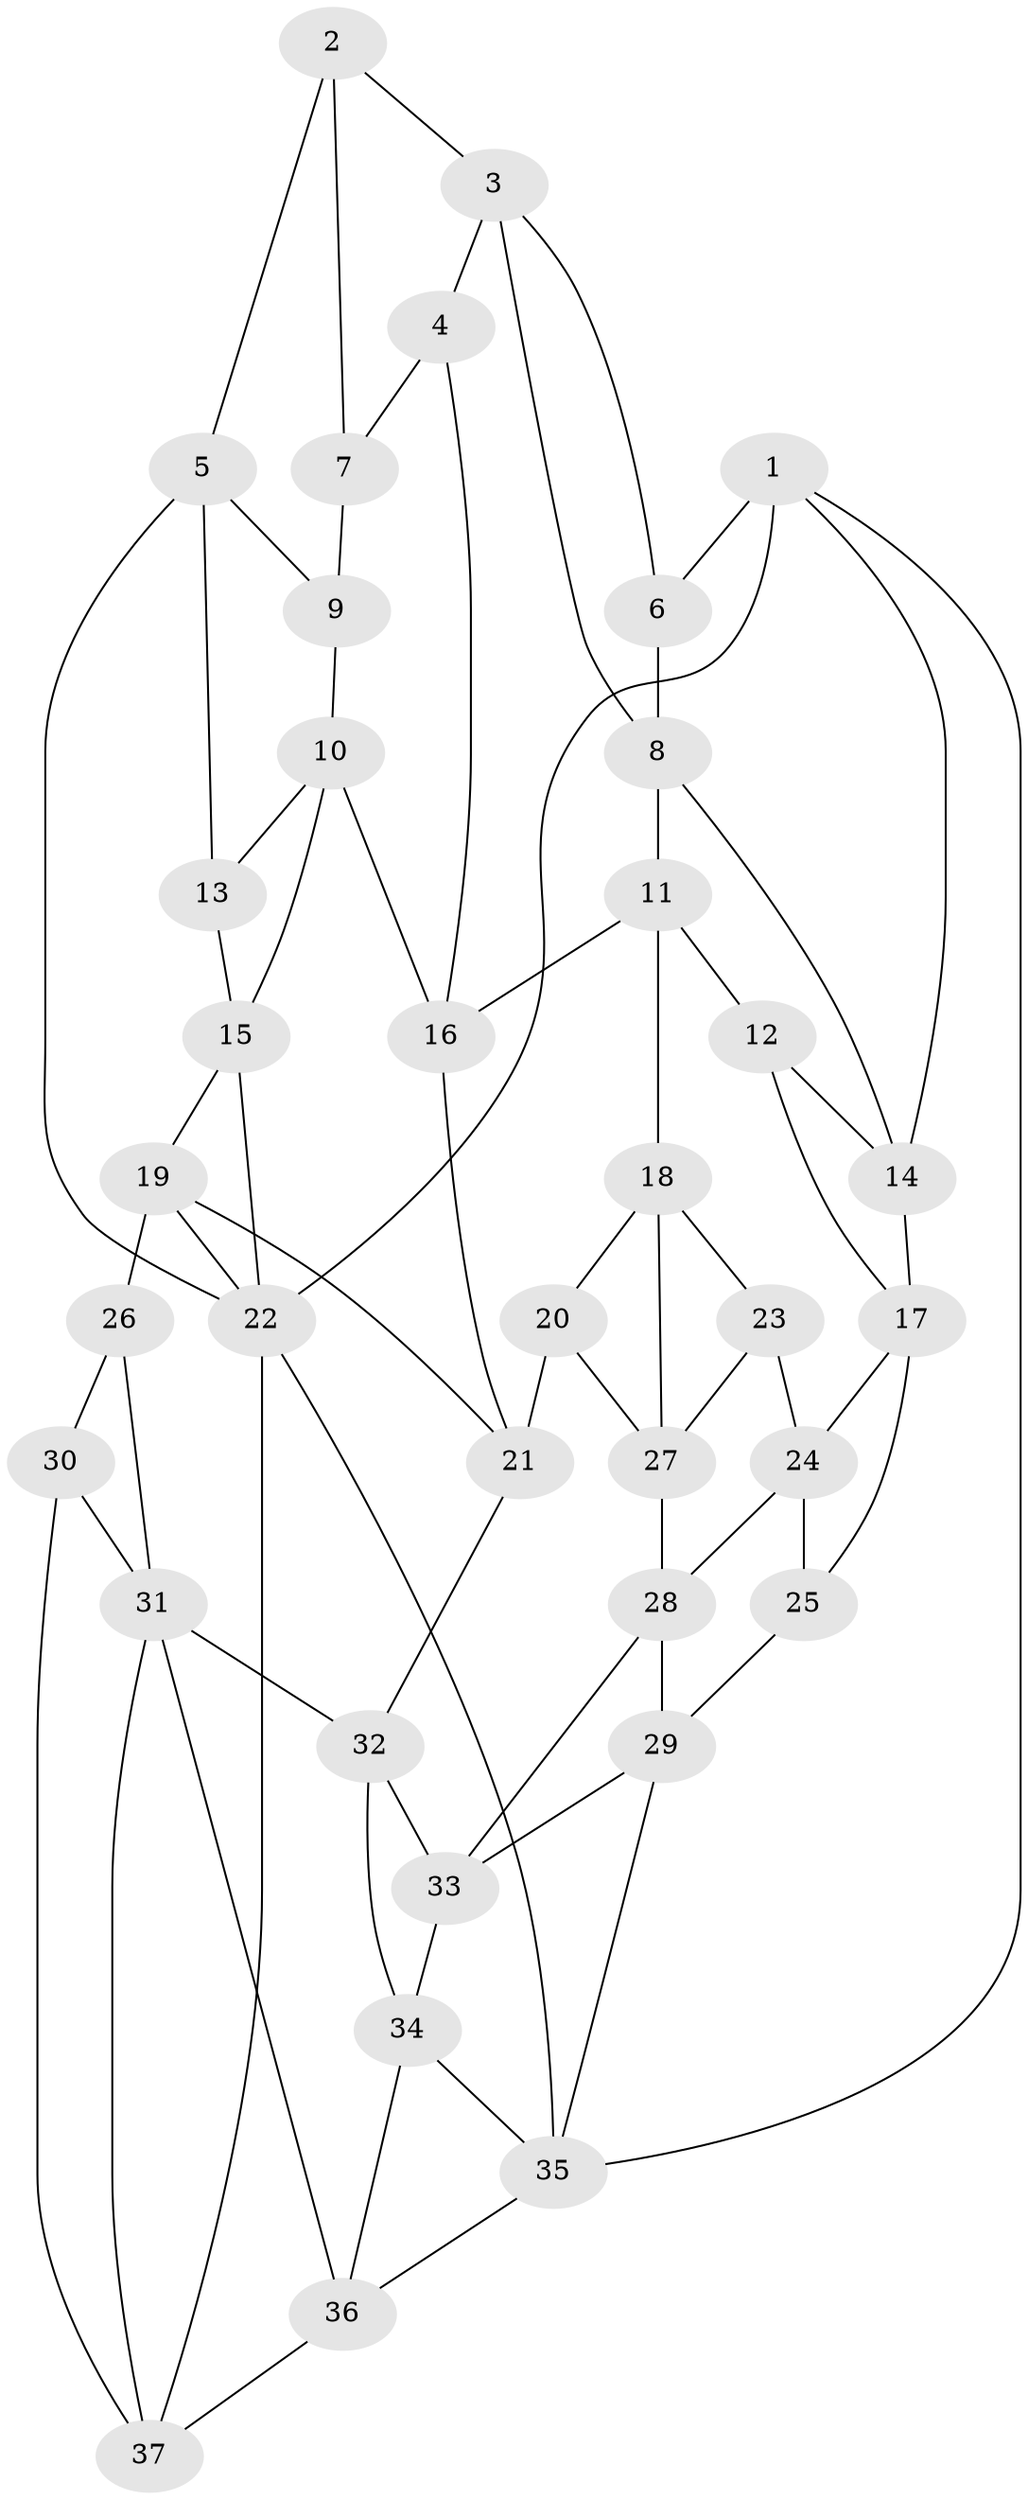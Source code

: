 // original degree distribution, {3: 0.021739130434782608, 6: 0.2391304347826087, 5: 0.4782608695652174, 4: 0.2608695652173913}
// Generated by graph-tools (version 1.1) at 2025/38/03/04/25 23:38:32]
// undirected, 37 vertices, 70 edges
graph export_dot {
  node [color=gray90,style=filled];
  1;
  2;
  3;
  4;
  5;
  6;
  7;
  8;
  9;
  10;
  11;
  12;
  13;
  14;
  15;
  16;
  17;
  18;
  19;
  20;
  21;
  22;
  23;
  24;
  25;
  26;
  27;
  28;
  29;
  30;
  31;
  32;
  33;
  34;
  35;
  36;
  37;
  1 -- 6 [weight=1.0];
  1 -- 14 [weight=1.0];
  1 -- 22 [weight=1.0];
  1 -- 35 [weight=1.0];
  2 -- 3 [weight=1.0];
  2 -- 5 [weight=1.0];
  2 -- 7 [weight=1.0];
  3 -- 4 [weight=1.0];
  3 -- 6 [weight=1.0];
  3 -- 8 [weight=1.0];
  4 -- 7 [weight=1.0];
  4 -- 16 [weight=1.0];
  5 -- 9 [weight=1.0];
  5 -- 13 [weight=1.0];
  5 -- 22 [weight=1.0];
  6 -- 8 [weight=2.0];
  7 -- 9 [weight=2.0];
  8 -- 11 [weight=1.0];
  8 -- 14 [weight=1.0];
  9 -- 10 [weight=1.0];
  10 -- 13 [weight=1.0];
  10 -- 15 [weight=1.0];
  10 -- 16 [weight=1.0];
  11 -- 12 [weight=1.0];
  11 -- 16 [weight=1.0];
  11 -- 18 [weight=1.0];
  12 -- 14 [weight=1.0];
  12 -- 17 [weight=1.0];
  13 -- 15 [weight=2.0];
  14 -- 17 [weight=1.0];
  15 -- 19 [weight=1.0];
  15 -- 22 [weight=2.0];
  16 -- 21 [weight=1.0];
  17 -- 24 [weight=1.0];
  17 -- 25 [weight=1.0];
  18 -- 20 [weight=1.0];
  18 -- 23 [weight=1.0];
  18 -- 27 [weight=1.0];
  19 -- 21 [weight=1.0];
  19 -- 22 [weight=1.0];
  19 -- 26 [weight=2.0];
  20 -- 21 [weight=2.0];
  20 -- 27 [weight=1.0];
  21 -- 32 [weight=1.0];
  22 -- 35 [weight=1.0];
  22 -- 37 [weight=1.0];
  23 -- 24 [weight=2.0];
  23 -- 27 [weight=1.0];
  24 -- 25 [weight=1.0];
  24 -- 28 [weight=1.0];
  25 -- 29 [weight=1.0];
  26 -- 30 [weight=2.0];
  26 -- 31 [weight=1.0];
  27 -- 28 [weight=1.0];
  28 -- 29 [weight=1.0];
  28 -- 33 [weight=1.0];
  29 -- 33 [weight=1.0];
  29 -- 35 [weight=1.0];
  30 -- 31 [weight=1.0];
  30 -- 37 [weight=1.0];
  31 -- 32 [weight=1.0];
  31 -- 36 [weight=1.0];
  31 -- 37 [weight=1.0];
  32 -- 33 [weight=1.0];
  32 -- 34 [weight=1.0];
  33 -- 34 [weight=1.0];
  34 -- 35 [weight=1.0];
  34 -- 36 [weight=1.0];
  35 -- 36 [weight=1.0];
  36 -- 37 [weight=1.0];
}
